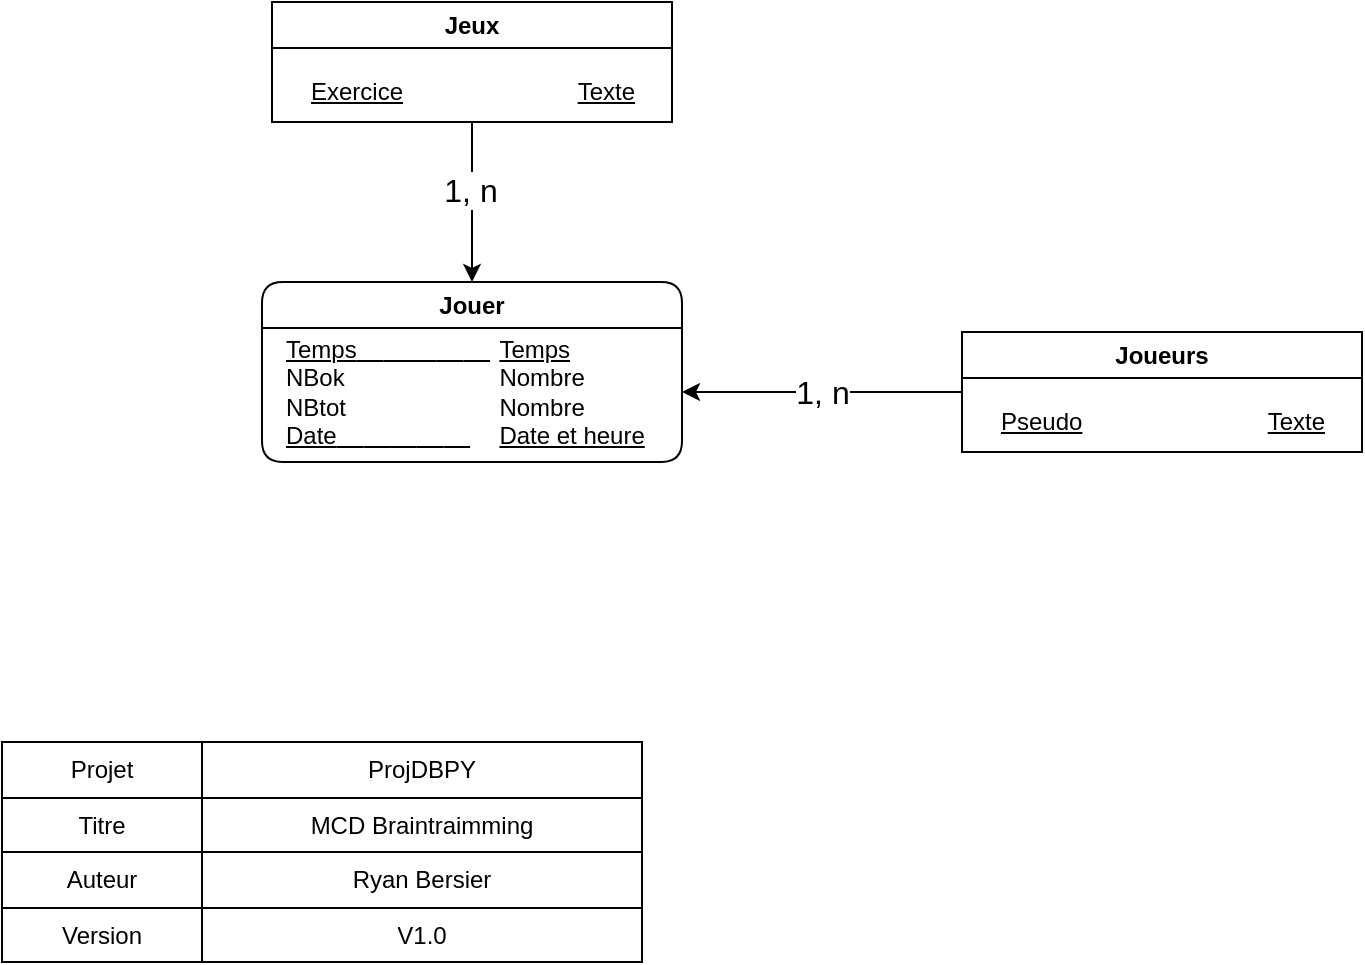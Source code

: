 <mxfile version="22.0.8" type="device">
  <diagram id="C5RBs43oDa-KdzZeNtuy" name="Page-1">
    <mxGraphModel dx="1221" dy="630" grid="1" gridSize="10" guides="1" tooltips="1" connect="1" arrows="1" fold="1" page="1" pageScale="1" pageWidth="827" pageHeight="1169" math="0" shadow="0">
      <root>
        <mxCell id="WIyWlLk6GJQsqaUBKTNV-0" />
        <mxCell id="WIyWlLk6GJQsqaUBKTNV-1" parent="WIyWlLk6GJQsqaUBKTNV-0" />
        <mxCell id="_ygZZ2NyI_PrQjCCWKOo-71" value="Jeux" style="swimlane;whiteSpace=wrap;html=1;" vertex="1" parent="WIyWlLk6GJQsqaUBKTNV-1">
          <mxGeometry x="165" y="190" width="200" height="60" as="geometry" />
        </mxCell>
        <mxCell id="_ygZZ2NyI_PrQjCCWKOo-72" value="&lt;u&gt;Exercice&lt;span style=&quot;white-space: pre;&quot;&gt;&#x9;&lt;/span&gt;&lt;span style=&quot;white-space: pre;&quot;&gt;&#x9;&lt;/span&gt;&lt;span style=&quot;white-space: pre;&quot;&gt;&#x9;&lt;/span&gt;&lt;span style=&quot;white-space: pre;&quot;&gt;&#x9;&lt;/span&gt;Texte&lt;/u&gt;" style="text;html=1;align=center;verticalAlign=middle;resizable=0;points=[];autosize=1;strokeColor=none;fillColor=none;" vertex="1" parent="_ygZZ2NyI_PrQjCCWKOo-71">
          <mxGeometry x="5" y="30" width="190" height="30" as="geometry" />
        </mxCell>
        <mxCell id="_ygZZ2NyI_PrQjCCWKOo-73" value="Jouer" style="swimlane;whiteSpace=wrap;html=1;rounded=1;" vertex="1" parent="WIyWlLk6GJQsqaUBKTNV-1">
          <mxGeometry x="160" y="330" width="210" height="90" as="geometry" />
        </mxCell>
        <mxCell id="_ygZZ2NyI_PrQjCCWKOo-74" value="&lt;u&gt;Temps&lt;span style=&quot;&quot;&gt;&amp;nbsp;&amp;nbsp;&amp;nbsp;&amp;nbsp;&lt;/span&gt;&lt;span style=&quot;&quot;&gt;&amp;nbsp;&amp;nbsp;&amp;nbsp;&amp;nbsp;&lt;/span&gt;&lt;span style=&quot;&quot;&gt;&amp;nbsp;&amp;nbsp;&amp;nbsp;&amp;nbsp;&lt;/span&gt;&amp;nbsp;&amp;nbsp;&amp;nbsp;&amp;nbsp;&lt;span style=&quot;white-space: pre;&quot;&gt;&amp;nbsp;&amp;nbsp;&amp;nbsp;&amp;nbsp;&lt;span style=&quot;white-space: pre;&quot;&gt;&#x9;&lt;/span&gt;&lt;/span&gt;Temps&lt;/u&gt;&lt;br&gt;&lt;div style=&quot;&quot;&gt;NBok&lt;span style=&quot;&quot;&gt;&lt;span style=&quot;&quot;&gt;&amp;nbsp;&amp;nbsp;&amp;nbsp;&amp;nbsp;&lt;/span&gt;&lt;/span&gt;&lt;span style=&quot;&quot;&gt;&lt;span style=&quot;&quot;&gt;&amp;nbsp;&amp;nbsp;&amp;nbsp;&amp;nbsp;&lt;/span&gt;&lt;/span&gt;&lt;span style=&quot;&quot;&gt;&lt;span style=&quot;&quot;&gt;&amp;nbsp;&amp;nbsp;&amp;nbsp;&amp;nbsp;&lt;/span&gt;&lt;/span&gt;&lt;span style=&quot;&quot;&gt;&lt;span style=&quot;&quot;&gt;&amp;nbsp;&amp;nbsp;&amp;nbsp;&amp;nbsp;&lt;span style=&quot;&quot;&gt;&lt;span style=&quot;white-space: pre;&quot;&gt;&amp;nbsp;&amp;nbsp;&amp;nbsp;&amp;nbsp;&lt;span style=&quot;white-space: pre;&quot;&gt;&#x9;&lt;/span&gt;&lt;/span&gt;&lt;/span&gt;&lt;/span&gt;&lt;/span&gt;Nombre&lt;/div&gt;&lt;div style=&quot;&quot;&gt;NBtot&lt;span style=&quot;border-color: var(--border-color);&quot;&gt;&lt;span style=&quot;border-color: var(--border-color);&quot;&gt;&amp;nbsp; &amp;nbsp;&amp;nbsp;&lt;/span&gt;&lt;/span&gt;&lt;span style=&quot;border-color: var(--border-color);&quot;&gt;&lt;span style=&quot;border-color: var(--border-color);&quot;&gt;&amp;nbsp;&amp;nbsp;&amp;nbsp;&amp;nbsp;&lt;/span&gt;&lt;/span&gt;&lt;span style=&quot;border-color: var(--border-color);&quot;&gt;&lt;span style=&quot;border-color: var(--border-color);&quot;&gt;&amp;nbsp;&amp;nbsp;&amp;nbsp;&amp;nbsp;&lt;span style=&quot;border-color: var(--border-color);&quot;&gt;&lt;span style=&quot;white-space: pre;&quot;&gt;&amp;nbsp;&amp;nbsp;&amp;nbsp;&lt;span style=&quot;white-space: pre;&quot;&gt;&#x9;&lt;/span&gt;&lt;/span&gt;&lt;/span&gt;&lt;/span&gt;&lt;/span&gt;Nombre&lt;/div&gt;&lt;div style=&quot;&quot;&gt;&lt;u&gt;Date&lt;span style=&quot;border-color: var(--border-color); text-align: center;&quot;&gt;&lt;span style=&quot;&quot;&gt;&amp;nbsp;&amp;nbsp;&amp;nbsp;&amp;nbsp;&lt;/span&gt;&lt;/span&gt;&lt;span style=&quot;border-color: var(--border-color); text-align: center;&quot;&gt;&lt;span style=&quot;&quot;&gt;&amp;nbsp;&amp;nbsp;&amp;nbsp;&amp;nbsp;&lt;/span&gt;&lt;/span&gt;&lt;span style=&quot;border-color: var(--border-color); text-align: center;&quot;&gt;&amp;nbsp;&amp;nbsp;&amp;nbsp;&amp;nbsp;&lt;span style=&quot;white-space: pre;&quot;&gt;&amp;nbsp;&amp;nbsp;&amp;nbsp;&amp;nbsp;&lt;/span&gt;&lt;span style=&quot;white-space: pre;&quot;&gt;&amp;nbsp;&amp;nbsp;&amp;nbsp;&amp;nbsp;&lt;span style=&quot;white-space: pre;&quot;&gt;&#x9;&lt;/span&gt;&lt;/span&gt;&lt;/span&gt;&lt;span style=&quot;text-align: center;&quot;&gt;Date et heure&lt;/span&gt;&lt;/u&gt;&lt;br&gt;&lt;/div&gt;" style="text;html=1;align=left;verticalAlign=middle;resizable=0;points=[];autosize=1;strokeColor=none;fillColor=none;" vertex="1" parent="_ygZZ2NyI_PrQjCCWKOo-73">
          <mxGeometry x="10" y="20" width="200" height="70" as="geometry" />
        </mxCell>
        <mxCell id="_ygZZ2NyI_PrQjCCWKOo-75" style="edgeStyle=orthogonalEdgeStyle;rounded=0;orthogonalLoop=1;jettySize=auto;html=1;" edge="1" parent="WIyWlLk6GJQsqaUBKTNV-1" source="_ygZZ2NyI_PrQjCCWKOo-76" target="_ygZZ2NyI_PrQjCCWKOo-74">
          <mxGeometry relative="1" as="geometry" />
        </mxCell>
        <mxCell id="_ygZZ2NyI_PrQjCCWKOo-76" value="Joueurs" style="swimlane;whiteSpace=wrap;html=1;" vertex="1" parent="WIyWlLk6GJQsqaUBKTNV-1">
          <mxGeometry x="510" y="355" width="200" height="60" as="geometry" />
        </mxCell>
        <mxCell id="_ygZZ2NyI_PrQjCCWKOo-77" value="&lt;u&gt;Pseudo&lt;span style=&quot;white-space: pre;&quot;&gt;&#x9;&lt;/span&gt;&lt;span style=&quot;white-space: pre;&quot;&gt;&#x9;&lt;/span&gt;&lt;span style=&quot;white-space: pre;&quot;&gt;&#x9;&lt;/span&gt;&lt;span style=&quot;white-space: pre;&quot;&gt;&#x9;&lt;/span&gt;Texte&lt;/u&gt;" style="text;html=1;align=center;verticalAlign=middle;resizable=0;points=[];autosize=1;strokeColor=none;fillColor=none;" vertex="1" parent="_ygZZ2NyI_PrQjCCWKOo-76">
          <mxGeometry x="5" y="30" width="190" height="30" as="geometry" />
        </mxCell>
        <mxCell id="_ygZZ2NyI_PrQjCCWKOo-78" style="edgeStyle=orthogonalEdgeStyle;rounded=0;orthogonalLoop=1;jettySize=auto;html=1;entryX=0.5;entryY=0;entryDx=0;entryDy=0;" edge="1" parent="WIyWlLk6GJQsqaUBKTNV-1" source="_ygZZ2NyI_PrQjCCWKOo-72" target="_ygZZ2NyI_PrQjCCWKOo-73">
          <mxGeometry relative="1" as="geometry" />
        </mxCell>
        <mxCell id="_ygZZ2NyI_PrQjCCWKOo-79" value="1, n" style="edgeLabel;html=1;align=center;verticalAlign=middle;resizable=0;points=[];fontSize=16;" vertex="1" connectable="0" parent="_ygZZ2NyI_PrQjCCWKOo-78">
          <mxGeometry x="-0.15" y="-1" relative="1" as="geometry">
            <mxPoint as="offset" />
          </mxGeometry>
        </mxCell>
        <mxCell id="_ygZZ2NyI_PrQjCCWKOo-80" value="1, n" style="edgeLabel;html=1;align=center;verticalAlign=middle;resizable=0;points=[];fontSize=16;" vertex="1" connectable="0" parent="WIyWlLk6GJQsqaUBKTNV-1">
          <mxGeometry x="440" y="385" as="geometry" />
        </mxCell>
        <mxCell id="_ygZZ2NyI_PrQjCCWKOo-81" value="" style="shape=table;html=1;whiteSpace=wrap;startSize=0;container=1;collapsible=0;childLayout=tableLayout;" vertex="1" parent="WIyWlLk6GJQsqaUBKTNV-1">
          <mxGeometry x="30" y="560" width="320" height="110" as="geometry" />
        </mxCell>
        <mxCell id="_ygZZ2NyI_PrQjCCWKOo-82" value="" style="shape=partialRectangle;html=1;whiteSpace=wrap;collapsible=0;dropTarget=0;pointerEvents=0;fillColor=none;top=0;left=0;bottom=0;right=0;points=[[0,0.5],[1,0.5]];portConstraint=eastwest;" vertex="1" parent="_ygZZ2NyI_PrQjCCWKOo-81">
          <mxGeometry width="320" height="28" as="geometry" />
        </mxCell>
        <mxCell id="_ygZZ2NyI_PrQjCCWKOo-83" value="Projet" style="shape=partialRectangle;html=1;whiteSpace=wrap;connectable=0;overflow=hidden;fillColor=none;top=0;left=0;bottom=0;right=0;" vertex="1" parent="_ygZZ2NyI_PrQjCCWKOo-82">
          <mxGeometry width="100" height="28" as="geometry">
            <mxRectangle width="100" height="28" as="alternateBounds" />
          </mxGeometry>
        </mxCell>
        <mxCell id="_ygZZ2NyI_PrQjCCWKOo-84" value="ProjDBPY" style="shape=partialRectangle;html=1;whiteSpace=wrap;connectable=0;overflow=hidden;fillColor=none;top=0;left=0;bottom=0;right=0;" vertex="1" parent="_ygZZ2NyI_PrQjCCWKOo-82">
          <mxGeometry x="100" width="220" height="28" as="geometry">
            <mxRectangle width="220" height="28" as="alternateBounds" />
          </mxGeometry>
        </mxCell>
        <mxCell id="_ygZZ2NyI_PrQjCCWKOo-85" value="" style="shape=partialRectangle;html=1;whiteSpace=wrap;collapsible=0;dropTarget=0;pointerEvents=0;fillColor=none;top=0;left=0;bottom=0;right=0;points=[[0,0.5],[1,0.5]];portConstraint=eastwest;" vertex="1" parent="_ygZZ2NyI_PrQjCCWKOo-81">
          <mxGeometry y="28" width="320" height="27" as="geometry" />
        </mxCell>
        <mxCell id="_ygZZ2NyI_PrQjCCWKOo-86" value="Titre" style="shape=partialRectangle;html=1;whiteSpace=wrap;connectable=0;overflow=hidden;fillColor=none;top=0;left=0;bottom=0;right=0;" vertex="1" parent="_ygZZ2NyI_PrQjCCWKOo-85">
          <mxGeometry width="100" height="27" as="geometry">
            <mxRectangle width="100" height="27" as="alternateBounds" />
          </mxGeometry>
        </mxCell>
        <mxCell id="_ygZZ2NyI_PrQjCCWKOo-87" value="MCD Braintraimming" style="shape=partialRectangle;html=1;whiteSpace=wrap;connectable=0;overflow=hidden;fillColor=none;top=0;left=0;bottom=0;right=0;" vertex="1" parent="_ygZZ2NyI_PrQjCCWKOo-85">
          <mxGeometry x="100" width="220" height="27" as="geometry">
            <mxRectangle width="220" height="27" as="alternateBounds" />
          </mxGeometry>
        </mxCell>
        <mxCell id="_ygZZ2NyI_PrQjCCWKOo-88" value="" style="shape=partialRectangle;html=1;whiteSpace=wrap;collapsible=0;dropTarget=0;pointerEvents=0;fillColor=none;top=0;left=0;bottom=0;right=0;points=[[0,0.5],[1,0.5]];portConstraint=eastwest;" vertex="1" parent="_ygZZ2NyI_PrQjCCWKOo-81">
          <mxGeometry y="55" width="320" height="28" as="geometry" />
        </mxCell>
        <mxCell id="_ygZZ2NyI_PrQjCCWKOo-89" value="Auteur" style="shape=partialRectangle;html=1;whiteSpace=wrap;connectable=0;overflow=hidden;fillColor=none;top=0;left=0;bottom=0;right=0;" vertex="1" parent="_ygZZ2NyI_PrQjCCWKOo-88">
          <mxGeometry width="100" height="28" as="geometry">
            <mxRectangle width="100" height="28" as="alternateBounds" />
          </mxGeometry>
        </mxCell>
        <mxCell id="_ygZZ2NyI_PrQjCCWKOo-90" value="Ryan Bersier" style="shape=partialRectangle;html=1;whiteSpace=wrap;connectable=0;overflow=hidden;fillColor=none;top=0;left=0;bottom=0;right=0;" vertex="1" parent="_ygZZ2NyI_PrQjCCWKOo-88">
          <mxGeometry x="100" width="220" height="28" as="geometry">
            <mxRectangle width="220" height="28" as="alternateBounds" />
          </mxGeometry>
        </mxCell>
        <mxCell id="_ygZZ2NyI_PrQjCCWKOo-91" value="" style="shape=partialRectangle;html=1;whiteSpace=wrap;collapsible=0;dropTarget=0;pointerEvents=0;fillColor=none;top=0;left=0;bottom=0;right=0;points=[[0,0.5],[1,0.5]];portConstraint=eastwest;" vertex="1" parent="_ygZZ2NyI_PrQjCCWKOo-81">
          <mxGeometry y="83" width="320" height="27" as="geometry" />
        </mxCell>
        <mxCell id="_ygZZ2NyI_PrQjCCWKOo-92" value="Version" style="shape=partialRectangle;html=1;whiteSpace=wrap;connectable=0;overflow=hidden;fillColor=none;top=0;left=0;bottom=0;right=0;" vertex="1" parent="_ygZZ2NyI_PrQjCCWKOo-91">
          <mxGeometry width="100" height="27" as="geometry">
            <mxRectangle width="100" height="27" as="alternateBounds" />
          </mxGeometry>
        </mxCell>
        <mxCell id="_ygZZ2NyI_PrQjCCWKOo-93" value="V1.0" style="shape=partialRectangle;html=1;whiteSpace=wrap;connectable=0;overflow=hidden;fillColor=none;top=0;left=0;bottom=0;right=0;" vertex="1" parent="_ygZZ2NyI_PrQjCCWKOo-91">
          <mxGeometry x="100" width="220" height="27" as="geometry">
            <mxRectangle width="220" height="27" as="alternateBounds" />
          </mxGeometry>
        </mxCell>
      </root>
    </mxGraphModel>
  </diagram>
</mxfile>
